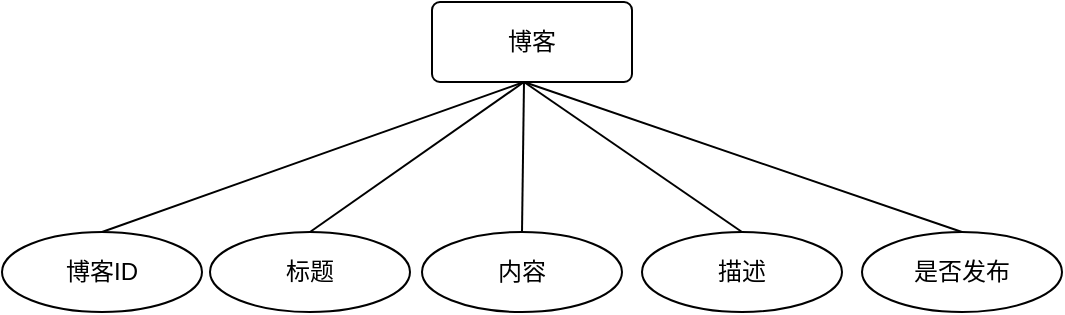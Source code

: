 <mxfile version="24.4.0" type="github">
  <diagram name="第 1 页" id="dnqk1Ci8JgL7DliJXd1Z">
    <mxGraphModel dx="1054" dy="542" grid="1" gridSize="10" guides="1" tooltips="1" connect="1" arrows="1" fold="1" page="1" pageScale="1" pageWidth="827" pageHeight="1169" math="0" shadow="0">
      <root>
        <mxCell id="0" />
        <mxCell id="1" parent="0" />
        <mxCell id="c7ITT0f56Tv6s5VH0S3h-1" value="博客" style="rounded=1;arcSize=10;whiteSpace=wrap;html=1;align=center;" parent="1" vertex="1">
          <mxGeometry x="364" y="450" width="100" height="40" as="geometry" />
        </mxCell>
        <mxCell id="c7ITT0f56Tv6s5VH0S3h-2" value="博客ID" style="ellipse;whiteSpace=wrap;html=1;align=center;" parent="1" vertex="1">
          <mxGeometry x="149" y="565" width="100" height="40" as="geometry" />
        </mxCell>
        <mxCell id="c7ITT0f56Tv6s5VH0S3h-3" value="标题" style="ellipse;whiteSpace=wrap;html=1;align=center;" parent="1" vertex="1">
          <mxGeometry x="253" y="565" width="100" height="40" as="geometry" />
        </mxCell>
        <mxCell id="c7ITT0f56Tv6s5VH0S3h-4" value="内容" style="ellipse;whiteSpace=wrap;html=1;align=center;" parent="1" vertex="1">
          <mxGeometry x="359" y="565" width="100" height="40" as="geometry" />
        </mxCell>
        <mxCell id="c7ITT0f56Tv6s5VH0S3h-5" value="描述" style="ellipse;whiteSpace=wrap;html=1;align=center;" parent="1" vertex="1">
          <mxGeometry x="469" y="565" width="100" height="40" as="geometry" />
        </mxCell>
        <mxCell id="c7ITT0f56Tv6s5VH0S3h-10" value="是否发布" style="ellipse;whiteSpace=wrap;html=1;align=center;" parent="1" vertex="1">
          <mxGeometry x="579" y="565" width="100" height="40" as="geometry" />
        </mxCell>
        <mxCell id="oRmub3KJcGJadhww5BFE-1" value="" style="endArrow=none;html=1;rounded=0;exitX=0.5;exitY=0;exitDx=0;exitDy=0;" edge="1" parent="1" source="c7ITT0f56Tv6s5VH0S3h-2">
          <mxGeometry width="50" height="50" relative="1" as="geometry">
            <mxPoint x="360" y="540" as="sourcePoint" />
            <mxPoint x="410" y="490" as="targetPoint" />
          </mxGeometry>
        </mxCell>
        <mxCell id="oRmub3KJcGJadhww5BFE-2" value="" style="endArrow=none;html=1;rounded=0;exitX=0.5;exitY=0;exitDx=0;exitDy=0;" edge="1" parent="1" source="c7ITT0f56Tv6s5VH0S3h-3">
          <mxGeometry width="50" height="50" relative="1" as="geometry">
            <mxPoint x="209" y="575" as="sourcePoint" />
            <mxPoint x="410" y="490" as="targetPoint" />
          </mxGeometry>
        </mxCell>
        <mxCell id="oRmub3KJcGJadhww5BFE-3" value="" style="endArrow=none;html=1;rounded=0;exitX=0.5;exitY=0;exitDx=0;exitDy=0;" edge="1" parent="1" source="c7ITT0f56Tv6s5VH0S3h-4">
          <mxGeometry width="50" height="50" relative="1" as="geometry">
            <mxPoint x="219" y="585" as="sourcePoint" />
            <mxPoint x="410" y="490" as="targetPoint" />
          </mxGeometry>
        </mxCell>
        <mxCell id="oRmub3KJcGJadhww5BFE-4" value="" style="endArrow=none;html=1;rounded=0;exitX=0.5;exitY=0;exitDx=0;exitDy=0;" edge="1" parent="1" source="c7ITT0f56Tv6s5VH0S3h-5">
          <mxGeometry width="50" height="50" relative="1" as="geometry">
            <mxPoint x="229" y="595" as="sourcePoint" />
            <mxPoint x="410" y="490" as="targetPoint" />
          </mxGeometry>
        </mxCell>
        <mxCell id="oRmub3KJcGJadhww5BFE-5" value="" style="endArrow=none;html=1;rounded=0;exitX=0.5;exitY=0;exitDx=0;exitDy=0;" edge="1" parent="1" source="c7ITT0f56Tv6s5VH0S3h-10">
          <mxGeometry width="50" height="50" relative="1" as="geometry">
            <mxPoint x="239" y="605" as="sourcePoint" />
            <mxPoint x="410" y="490" as="targetPoint" />
          </mxGeometry>
        </mxCell>
      </root>
    </mxGraphModel>
  </diagram>
</mxfile>
